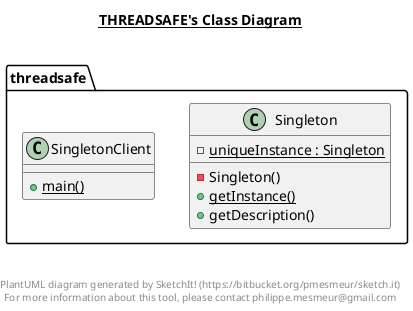 @startuml

title __THREADSAFE's Class Diagram__\n

  package threadsafe {
    class Singleton {
        {static} - uniqueInstance : Singleton
        - Singleton()
        {static} + getInstance()
        + getDescription()
    }
  }
  

  package threadsafe {
    class SingletonClient {
        {static} + main()
    }
  }
  



right footer


PlantUML diagram generated by SketchIt! (https://bitbucket.org/pmesmeur/sketch.it)
For more information about this tool, please contact philippe.mesmeur@gmail.com
endfooter

@enduml
